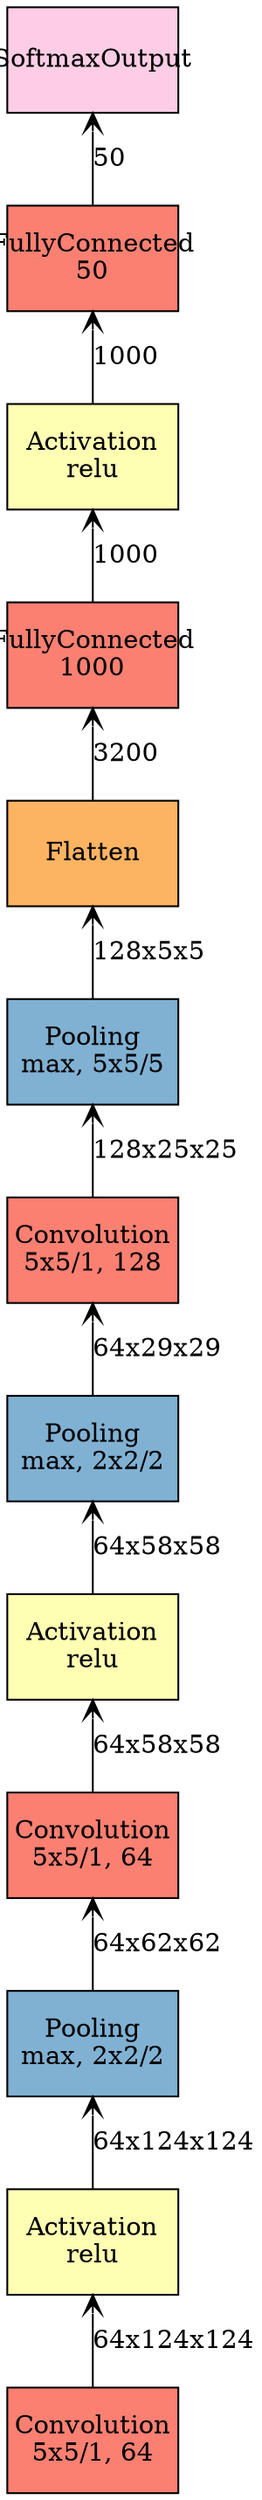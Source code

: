 digraph plot {
	convolution0 [label="Convolution
5x5/1, 64" fillcolor="#fb8072" fixedsize=true height=0.8034 shape=box style=filled width=1.3]
	activation0 [label="Activation
relu" fillcolor="#ffffb3" fixedsize=true height=0.8034 shape=box style=filled width=1.3]
	pooling0 [label="Pooling
max, 2x2/2" fillcolor="#80b1d3" fixedsize=true height=0.8034 shape=box style=filled width=1.3]
	convolution1 [label="Convolution
5x5/1, 64" fillcolor="#fb8072" fixedsize=true height=0.8034 shape=box style=filled width=1.3]
	activation1 [label="Activation
relu" fillcolor="#ffffb3" fixedsize=true height=0.8034 shape=box style=filled width=1.3]
	pooling1 [label="Pooling
max, 2x2/2" fillcolor="#80b1d3" fixedsize=true height=0.8034 shape=box style=filled width=1.3]
	convolution2 [label="Convolution
5x5/1, 128" fillcolor="#fb8072" fixedsize=true height=0.8034 shape=box style=filled width=1.3]
	pooling2 [label="Pooling
max, 5x5/5" fillcolor="#80b1d3" fixedsize=true height=0.8034 shape=box style=filled width=1.3]
	flatten0 [label=Flatten fillcolor="#fdb462" fixedsize=true height=0.8034 shape=box style=filled width=1.3]
	fullyconnected0 [label="FullyConnected
1000" fillcolor="#fb8072" fixedsize=true height=0.8034 shape=box style=filled width=1.3]
	activation2 [label="Activation
relu" fillcolor="#ffffb3" fixedsize=true height=0.8034 shape=box style=filled width=1.3]
	fullyconnected1 [label="FullyConnected
50" fillcolor="#fb8072" fixedsize=true height=0.8034 shape=box style=filled width=1.3]
	softmax [label=SoftmaxOutput fillcolor="#fccde5" fixedsize=true height=0.8034 shape=box style=filled width=1.3]
		activation0 -> convolution0 [label="64x124x124" arrowtail=open dir=back]
		pooling0 -> activation0 [label="64x124x124" arrowtail=open dir=back]
		convolution1 -> pooling0 [label="64x62x62" arrowtail=open dir=back]
		activation1 -> convolution1 [label="64x58x58" arrowtail=open dir=back]
		pooling1 -> activation1 [label="64x58x58" arrowtail=open dir=back]
		convolution2 -> pooling1 [label="64x29x29" arrowtail=open dir=back]
		pooling2 -> convolution2 [label="128x25x25" arrowtail=open dir=back]
		flatten0 -> pooling2 [label="128x5x5" arrowtail=open dir=back]
		fullyconnected0 -> flatten0 [label=3200 arrowtail=open dir=back]
		activation2 -> fullyconnected0 [label=1000 arrowtail=open dir=back]
		fullyconnected1 -> activation2 [label=1000 arrowtail=open dir=back]
		softmax -> fullyconnected1 [label=50 arrowtail=open dir=back]
}